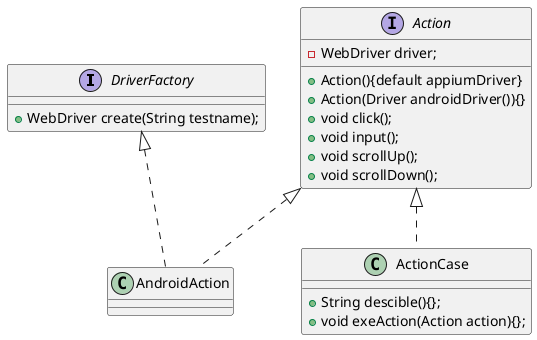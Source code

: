 @startuml

interface DriverFactory{
+WebDriver create(String testname);
}

interface Action {
-WebDriver driver;
+Action(){default appiumDriver}
+Action(Driver androidDriver()){}
+void click();
+void input();
+void scrollUp();
+void scrollDown();
}
class AndroidAction{

}
Action <|..AndroidAction
DriverFactory <|..AndroidAction

class ActionCase{
+String descible(){};
+void exeAction(Action action){};
}
Action <|..ActionCase
@enduml